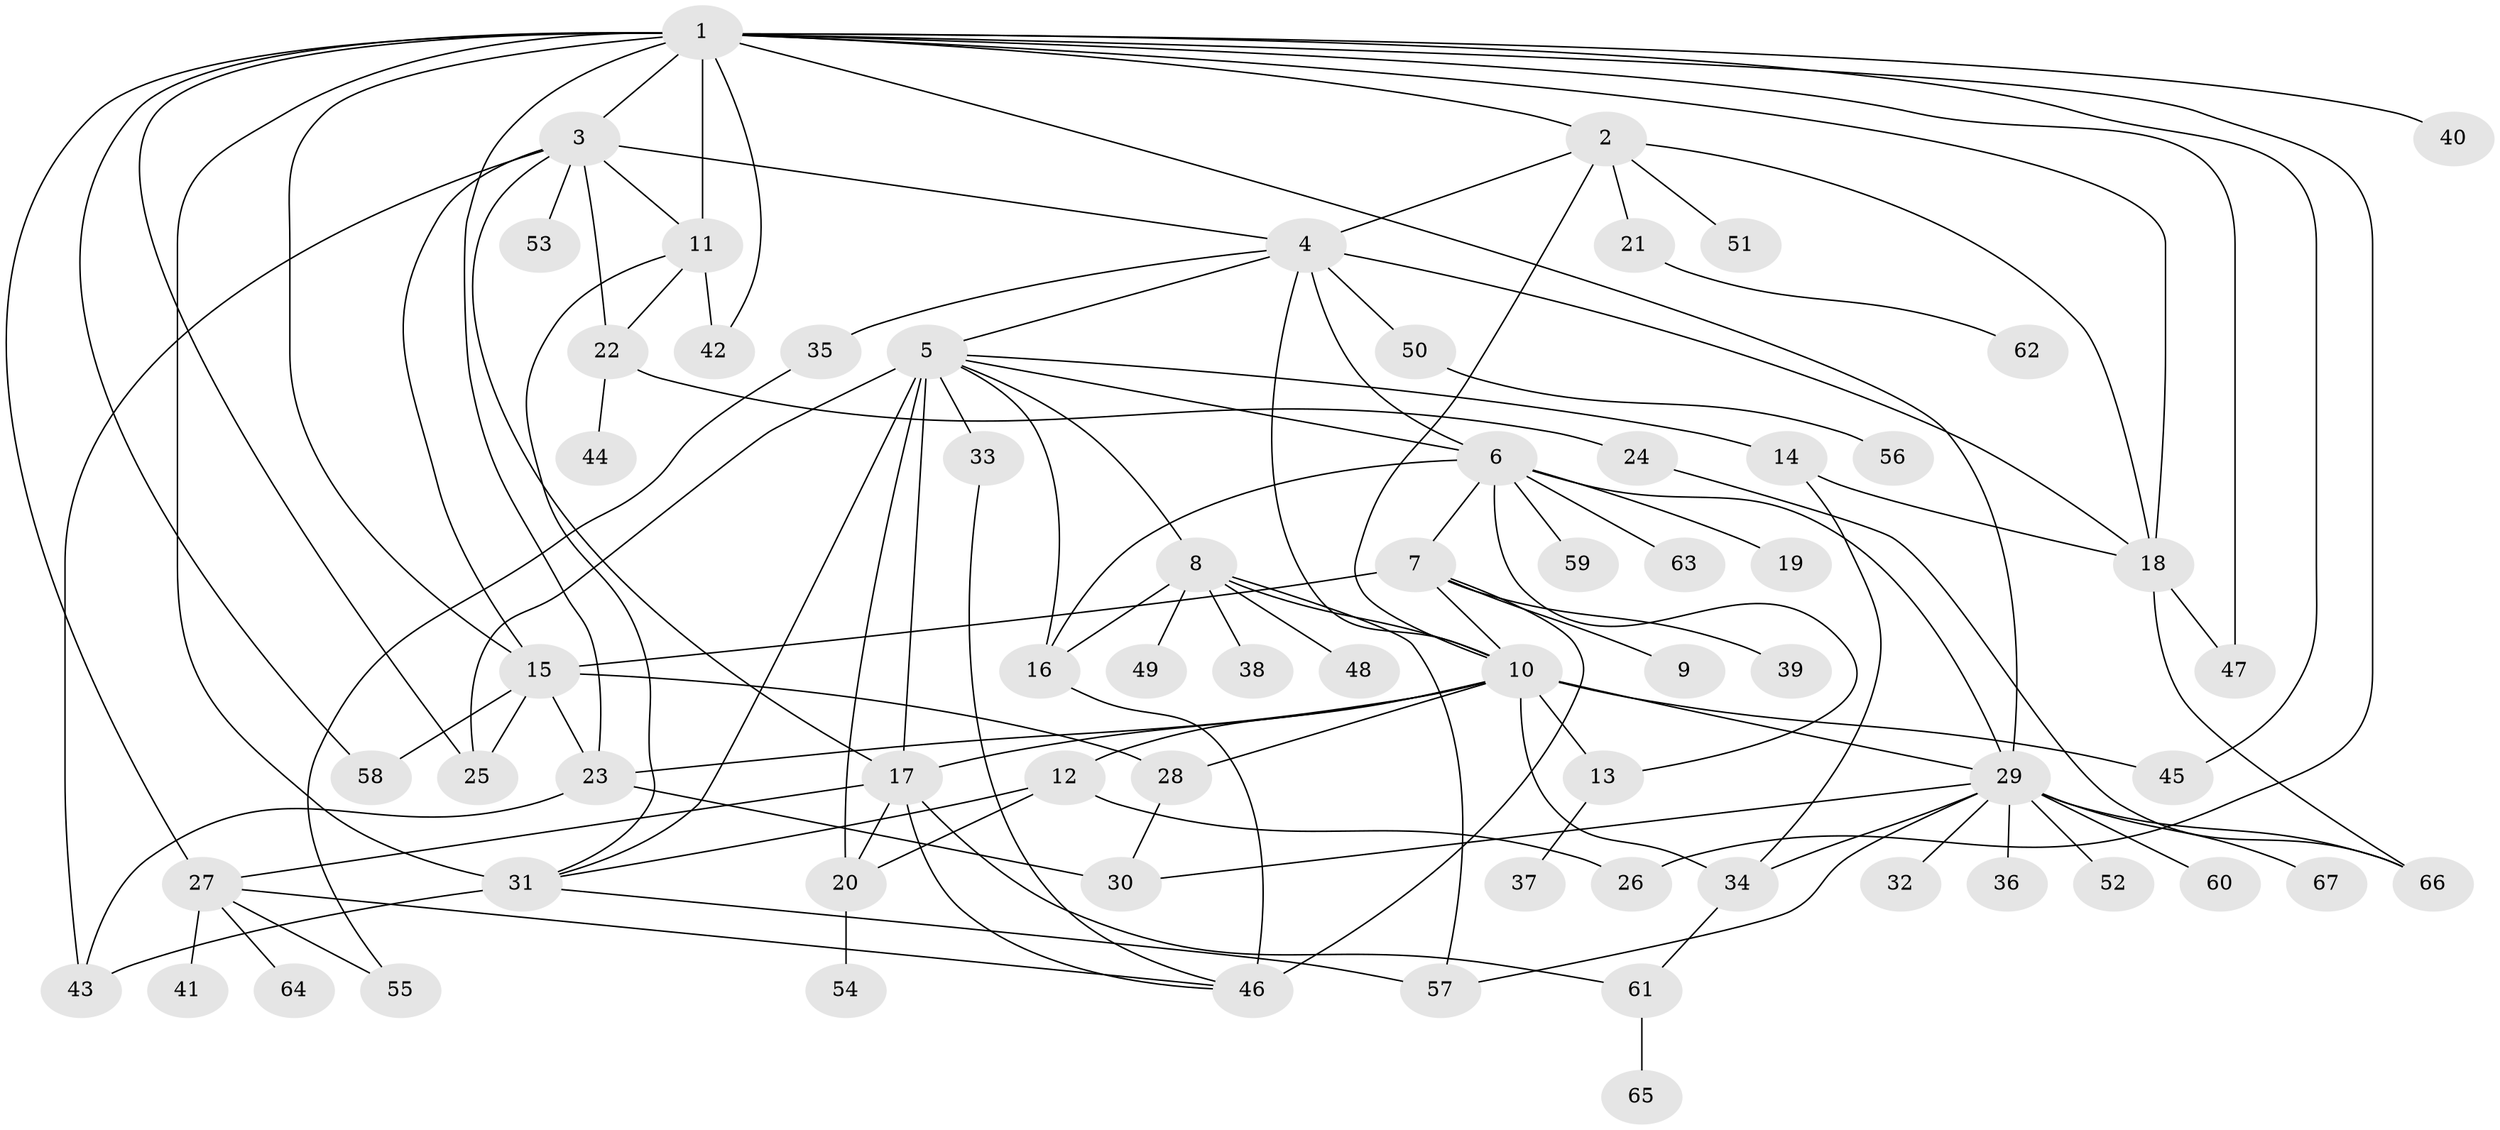 // original degree distribution, {23: 0.007462686567164179, 8: 0.014925373134328358, 9: 0.022388059701492536, 11: 0.007462686567164179, 13: 0.007462686567164179, 10: 0.007462686567164179, 7: 0.022388059701492536, 2: 0.17164179104477612, 24: 0.007462686567164179, 3: 0.16417910447761194, 1: 0.4925373134328358, 12: 0.007462686567164179, 5: 0.022388059701492536, 6: 0.007462686567164179, 16: 0.007462686567164179, 4: 0.029850746268656716}
// Generated by graph-tools (version 1.1) at 2025/35/03/09/25 02:35:48]
// undirected, 67 vertices, 117 edges
graph export_dot {
graph [start="1"]
  node [color=gray90,style=filled];
  1;
  2;
  3;
  4;
  5;
  6;
  7;
  8;
  9;
  10;
  11;
  12;
  13;
  14;
  15;
  16;
  17;
  18;
  19;
  20;
  21;
  22;
  23;
  24;
  25;
  26;
  27;
  28;
  29;
  30;
  31;
  32;
  33;
  34;
  35;
  36;
  37;
  38;
  39;
  40;
  41;
  42;
  43;
  44;
  45;
  46;
  47;
  48;
  49;
  50;
  51;
  52;
  53;
  54;
  55;
  56;
  57;
  58;
  59;
  60;
  61;
  62;
  63;
  64;
  65;
  66;
  67;
  1 -- 2 [weight=1.0];
  1 -- 3 [weight=1.0];
  1 -- 11 [weight=4.0];
  1 -- 15 [weight=1.0];
  1 -- 18 [weight=1.0];
  1 -- 23 [weight=1.0];
  1 -- 25 [weight=1.0];
  1 -- 26 [weight=1.0];
  1 -- 27 [weight=1.0];
  1 -- 29 [weight=1.0];
  1 -- 31 [weight=2.0];
  1 -- 40 [weight=1.0];
  1 -- 42 [weight=1.0];
  1 -- 45 [weight=1.0];
  1 -- 47 [weight=1.0];
  1 -- 58 [weight=1.0];
  2 -- 4 [weight=1.0];
  2 -- 10 [weight=1.0];
  2 -- 18 [weight=1.0];
  2 -- 21 [weight=1.0];
  2 -- 51 [weight=1.0];
  3 -- 4 [weight=1.0];
  3 -- 11 [weight=1.0];
  3 -- 15 [weight=1.0];
  3 -- 17 [weight=1.0];
  3 -- 22 [weight=1.0];
  3 -- 43 [weight=1.0];
  3 -- 53 [weight=1.0];
  4 -- 5 [weight=1.0];
  4 -- 6 [weight=1.0];
  4 -- 10 [weight=1.0];
  4 -- 18 [weight=1.0];
  4 -- 35 [weight=1.0];
  4 -- 50 [weight=1.0];
  5 -- 6 [weight=1.0];
  5 -- 8 [weight=1.0];
  5 -- 14 [weight=1.0];
  5 -- 16 [weight=1.0];
  5 -- 17 [weight=5.0];
  5 -- 20 [weight=1.0];
  5 -- 25 [weight=1.0];
  5 -- 31 [weight=1.0];
  5 -- 33 [weight=1.0];
  6 -- 7 [weight=1.0];
  6 -- 13 [weight=1.0];
  6 -- 16 [weight=1.0];
  6 -- 19 [weight=1.0];
  6 -- 29 [weight=1.0];
  6 -- 59 [weight=1.0];
  6 -- 63 [weight=1.0];
  7 -- 9 [weight=1.0];
  7 -- 10 [weight=1.0];
  7 -- 15 [weight=1.0];
  7 -- 39 [weight=1.0];
  7 -- 46 [weight=1.0];
  8 -- 10 [weight=1.0];
  8 -- 16 [weight=1.0];
  8 -- 38 [weight=1.0];
  8 -- 48 [weight=1.0];
  8 -- 49 [weight=1.0];
  8 -- 57 [weight=1.0];
  10 -- 12 [weight=10.0];
  10 -- 13 [weight=1.0];
  10 -- 17 [weight=1.0];
  10 -- 23 [weight=1.0];
  10 -- 28 [weight=1.0];
  10 -- 29 [weight=1.0];
  10 -- 34 [weight=2.0];
  10 -- 45 [weight=1.0];
  11 -- 22 [weight=1.0];
  11 -- 31 [weight=1.0];
  11 -- 42 [weight=1.0];
  12 -- 20 [weight=1.0];
  12 -- 26 [weight=1.0];
  12 -- 31 [weight=1.0];
  13 -- 37 [weight=1.0];
  14 -- 18 [weight=1.0];
  14 -- 34 [weight=4.0];
  15 -- 23 [weight=1.0];
  15 -- 25 [weight=1.0];
  15 -- 28 [weight=5.0];
  15 -- 58 [weight=1.0];
  16 -- 46 [weight=3.0];
  17 -- 20 [weight=1.0];
  17 -- 27 [weight=1.0];
  17 -- 46 [weight=1.0];
  17 -- 61 [weight=1.0];
  18 -- 47 [weight=1.0];
  18 -- 66 [weight=1.0];
  20 -- 54 [weight=1.0];
  21 -- 62 [weight=1.0];
  22 -- 24 [weight=1.0];
  22 -- 44 [weight=1.0];
  23 -- 30 [weight=4.0];
  23 -- 43 [weight=1.0];
  24 -- 66 [weight=1.0];
  27 -- 41 [weight=1.0];
  27 -- 46 [weight=1.0];
  27 -- 55 [weight=1.0];
  27 -- 64 [weight=1.0];
  28 -- 30 [weight=1.0];
  29 -- 30 [weight=2.0];
  29 -- 32 [weight=1.0];
  29 -- 34 [weight=2.0];
  29 -- 36 [weight=1.0];
  29 -- 52 [weight=1.0];
  29 -- 57 [weight=1.0];
  29 -- 60 [weight=1.0];
  29 -- 66 [weight=1.0];
  29 -- 67 [weight=1.0];
  31 -- 43 [weight=2.0];
  31 -- 57 [weight=1.0];
  33 -- 46 [weight=1.0];
  34 -- 61 [weight=1.0];
  35 -- 55 [weight=1.0];
  50 -- 56 [weight=1.0];
  61 -- 65 [weight=1.0];
}
